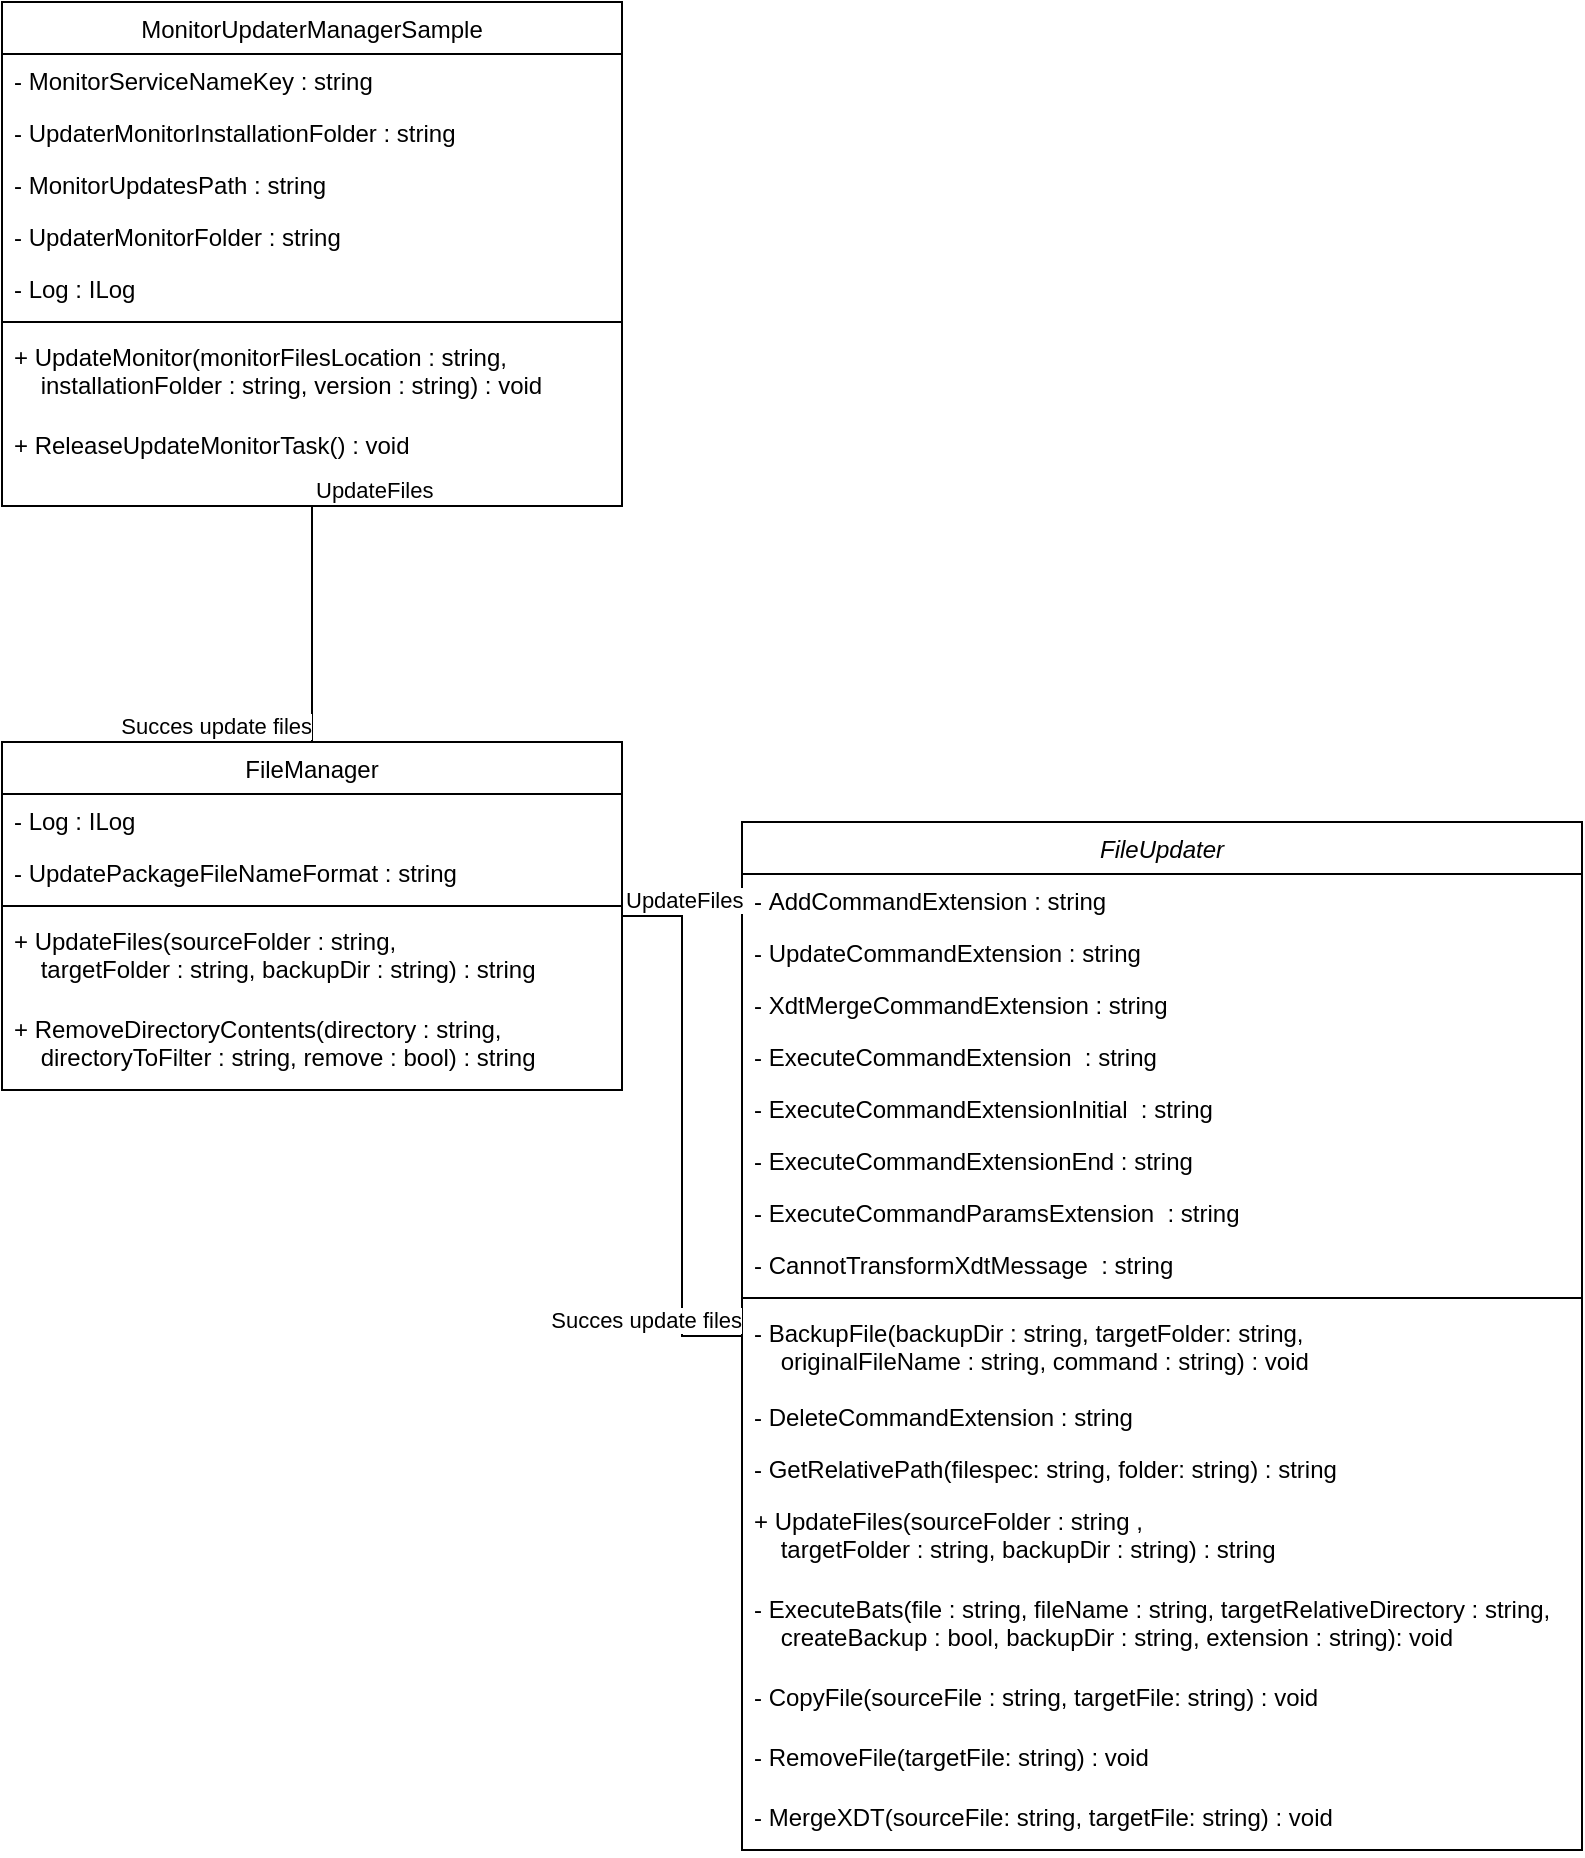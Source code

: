 <mxfile version="26.0.4">
  <diagram id="C5RBs43oDa-KdzZeNtuy" name="Page-1">
    <mxGraphModel dx="1912" dy="1040" grid="1" gridSize="10" guides="1" tooltips="1" connect="1" arrows="1" fold="1" page="1" pageScale="1" pageWidth="827" pageHeight="1169" math="0" shadow="0">
      <root>
        <mxCell id="WIyWlLk6GJQsqaUBKTNV-0" />
        <mxCell id="WIyWlLk6GJQsqaUBKTNV-1" parent="WIyWlLk6GJQsqaUBKTNV-0" />
        <mxCell id="zkfFHV4jXpPFQw0GAbJ--0" value="FileUpdater" style="swimlane;fontStyle=2;align=center;verticalAlign=top;childLayout=stackLayout;horizontal=1;startSize=26;horizontalStack=0;resizeParent=1;resizeLast=0;collapsible=1;marginBottom=0;rounded=0;shadow=0;strokeWidth=1;" parent="WIyWlLk6GJQsqaUBKTNV-1" vertex="1">
          <mxGeometry x="400" y="440" width="420" height="514" as="geometry">
            <mxRectangle x="220" y="120" width="160" height="26" as="alternateBounds" />
          </mxGeometry>
        </mxCell>
        <mxCell id="zkfFHV4jXpPFQw0GAbJ--2" value="- AddCommandExtension : string" style="text;align=left;verticalAlign=top;spacingLeft=4;spacingRight=4;overflow=hidden;rotatable=0;points=[[0,0.5],[1,0.5]];portConstraint=eastwest;rounded=0;shadow=0;html=0;" parent="zkfFHV4jXpPFQw0GAbJ--0" vertex="1">
          <mxGeometry y="26" width="420" height="26" as="geometry" />
        </mxCell>
        <mxCell id="bRIlZSDvOmx5g_9R_swV-4" value="- UpdateCommandExtension : string" style="text;align=left;verticalAlign=top;spacingLeft=4;spacingRight=4;overflow=hidden;rotatable=0;points=[[0,0.5],[1,0.5]];portConstraint=eastwest;rounded=0;shadow=0;html=0;" parent="zkfFHV4jXpPFQw0GAbJ--0" vertex="1">
          <mxGeometry y="52" width="420" height="26" as="geometry" />
        </mxCell>
        <mxCell id="bRIlZSDvOmx5g_9R_swV-5" value="- XdtMergeCommandExtension : string" style="text;align=left;verticalAlign=top;spacingLeft=4;spacingRight=4;overflow=hidden;rotatable=0;points=[[0,0.5],[1,0.5]];portConstraint=eastwest;rounded=0;shadow=0;html=0;" parent="zkfFHV4jXpPFQw0GAbJ--0" vertex="1">
          <mxGeometry y="78" width="420" height="26" as="geometry" />
        </mxCell>
        <mxCell id="bRIlZSDvOmx5g_9R_swV-6" value="- ExecuteCommandExtension  : string" style="text;align=left;verticalAlign=top;spacingLeft=4;spacingRight=4;overflow=hidden;rotatable=0;points=[[0,0.5],[1,0.5]];portConstraint=eastwest;rounded=0;shadow=0;html=0;" parent="zkfFHV4jXpPFQw0GAbJ--0" vertex="1">
          <mxGeometry y="104" width="420" height="26" as="geometry" />
        </mxCell>
        <mxCell id="bRIlZSDvOmx5g_9R_swV-7" value="- ExecuteCommandExtensionInitial  : string" style="text;align=left;verticalAlign=top;spacingLeft=4;spacingRight=4;overflow=hidden;rotatable=0;points=[[0,0.5],[1,0.5]];portConstraint=eastwest;rounded=0;shadow=0;html=0;" parent="zkfFHV4jXpPFQw0GAbJ--0" vertex="1">
          <mxGeometry y="130" width="420" height="26" as="geometry" />
        </mxCell>
        <mxCell id="bRIlZSDvOmx5g_9R_swV-8" value="- ExecuteCommandExtensionEnd : string" style="text;align=left;verticalAlign=top;spacingLeft=4;spacingRight=4;overflow=hidden;rotatable=0;points=[[0,0.5],[1,0.5]];portConstraint=eastwest;rounded=0;shadow=0;html=0;" parent="zkfFHV4jXpPFQw0GAbJ--0" vertex="1">
          <mxGeometry y="156" width="420" height="26" as="geometry" />
        </mxCell>
        <mxCell id="bRIlZSDvOmx5g_9R_swV-9" value="- ExecuteCommandParamsExtension  : string" style="text;align=left;verticalAlign=top;spacingLeft=4;spacingRight=4;overflow=hidden;rotatable=0;points=[[0,0.5],[1,0.5]];portConstraint=eastwest;rounded=0;shadow=0;html=0;" parent="zkfFHV4jXpPFQw0GAbJ--0" vertex="1">
          <mxGeometry y="182" width="420" height="26" as="geometry" />
        </mxCell>
        <mxCell id="zkfFHV4jXpPFQw0GAbJ--3" value="- CannotTransformXdtMessage  : string" style="text;align=left;verticalAlign=top;spacingLeft=4;spacingRight=4;overflow=hidden;rotatable=0;points=[[0,0.5],[1,0.5]];portConstraint=eastwest;rounded=0;shadow=0;html=0;" parent="zkfFHV4jXpPFQw0GAbJ--0" vertex="1">
          <mxGeometry y="208" width="420" height="26" as="geometry" />
        </mxCell>
        <mxCell id="zkfFHV4jXpPFQw0GAbJ--4" value="" style="line;html=1;strokeWidth=1;align=left;verticalAlign=middle;spacingTop=-1;spacingLeft=3;spacingRight=3;rotatable=0;labelPosition=right;points=[];portConstraint=eastwest;" parent="zkfFHV4jXpPFQw0GAbJ--0" vertex="1">
          <mxGeometry y="234" width="420" height="8" as="geometry" />
        </mxCell>
        <mxCell id="bRIlZSDvOmx5g_9R_swV-11" value="- BackupFile(backupDir : string, targetFolder: string, &#xa;    originalFileName : string, command : string) : void" style="text;align=left;verticalAlign=top;spacingLeft=4;spacingRight=4;overflow=hidden;rotatable=0;points=[[0,0.5],[1,0.5]];portConstraint=eastwest;" parent="zkfFHV4jXpPFQw0GAbJ--0" vertex="1">
          <mxGeometry y="242" width="420" height="42" as="geometry" />
        </mxCell>
        <mxCell id="zkfFHV4jXpPFQw0GAbJ--1" value="- DeleteCommandExtension : string" style="text;align=left;verticalAlign=top;spacingLeft=4;spacingRight=4;overflow=hidden;rotatable=0;points=[[0,0.5],[1,0.5]];portConstraint=eastwest;" parent="zkfFHV4jXpPFQw0GAbJ--0" vertex="1">
          <mxGeometry y="284" width="420" height="26" as="geometry" />
        </mxCell>
        <mxCell id="bRIlZSDvOmx5g_9R_swV-12" value="- GetRelativePath(filespec: string, folder: string) : string" style="text;align=left;verticalAlign=top;spacingLeft=4;spacingRight=4;overflow=hidden;rotatable=0;points=[[0,0.5],[1,0.5]];portConstraint=eastwest;" parent="zkfFHV4jXpPFQw0GAbJ--0" vertex="1">
          <mxGeometry y="310" width="420" height="26" as="geometry" />
        </mxCell>
        <mxCell id="bRIlZSDvOmx5g_9R_swV-13" value="+ UpdateFiles(sourceFolder : string , &#xa;    targetFolder : string, backupDir : string) : string" style="text;align=left;verticalAlign=top;spacingLeft=4;spacingRight=4;overflow=hidden;rotatable=0;points=[[0,0.5],[1,0.5]];portConstraint=eastwest;" parent="zkfFHV4jXpPFQw0GAbJ--0" vertex="1">
          <mxGeometry y="336" width="420" height="44" as="geometry" />
        </mxCell>
        <mxCell id="bRIlZSDvOmx5g_9R_swV-14" value="- ExecuteBats(file : string, fileName : string, targetRelativeDirectory : string, &#xa;    createBackup : bool, backupDir : string, extension : string): void" style="text;align=left;verticalAlign=top;spacingLeft=4;spacingRight=4;overflow=hidden;rotatable=0;points=[[0,0.5],[1,0.5]];portConstraint=eastwest;" parent="zkfFHV4jXpPFQw0GAbJ--0" vertex="1">
          <mxGeometry y="380" width="420" height="44" as="geometry" />
        </mxCell>
        <mxCell id="bRIlZSDvOmx5g_9R_swV-15" value="- CopyFile(sourceFile : string, targetFile: string) : void" style="text;align=left;verticalAlign=top;spacingLeft=4;spacingRight=4;overflow=hidden;rotatable=0;points=[[0,0.5],[1,0.5]];portConstraint=eastwest;" parent="zkfFHV4jXpPFQw0GAbJ--0" vertex="1">
          <mxGeometry y="424" width="420" height="30" as="geometry" />
        </mxCell>
        <mxCell id="bRIlZSDvOmx5g_9R_swV-16" value="- RemoveFile(targetFile: string) : void" style="text;align=left;verticalAlign=top;spacingLeft=4;spacingRight=4;overflow=hidden;rotatable=0;points=[[0,0.5],[1,0.5]];portConstraint=eastwest;" parent="zkfFHV4jXpPFQw0GAbJ--0" vertex="1">
          <mxGeometry y="454" width="420" height="30" as="geometry" />
        </mxCell>
        <mxCell id="zkfFHV4jXpPFQw0GAbJ--5" value="- MergeXDT(sourceFile: string, targetFile: string) : void" style="text;align=left;verticalAlign=top;spacingLeft=4;spacingRight=4;overflow=hidden;rotatable=0;points=[[0,0.5],[1,0.5]];portConstraint=eastwest;" parent="zkfFHV4jXpPFQw0GAbJ--0" vertex="1">
          <mxGeometry y="484" width="420" height="30" as="geometry" />
        </mxCell>
        <mxCell id="zkfFHV4jXpPFQw0GAbJ--6" value="FileManager" style="swimlane;fontStyle=0;align=center;verticalAlign=top;childLayout=stackLayout;horizontal=1;startSize=26;horizontalStack=0;resizeParent=1;resizeLast=0;collapsible=1;marginBottom=0;rounded=0;shadow=0;strokeWidth=1;" parent="WIyWlLk6GJQsqaUBKTNV-1" vertex="1">
          <mxGeometry x="30" y="400" width="310" height="174" as="geometry">
            <mxRectangle x="130" y="380" width="160" height="26" as="alternateBounds" />
          </mxGeometry>
        </mxCell>
        <mxCell id="zkfFHV4jXpPFQw0GAbJ--7" value="- Log : ILog" style="text;align=left;verticalAlign=top;spacingLeft=4;spacingRight=4;overflow=hidden;rotatable=0;points=[[0,0.5],[1,0.5]];portConstraint=eastwest;" parent="zkfFHV4jXpPFQw0GAbJ--6" vertex="1">
          <mxGeometry y="26" width="310" height="26" as="geometry" />
        </mxCell>
        <mxCell id="zkfFHV4jXpPFQw0GAbJ--8" value="- UpdatePackageFileNameFormat : string" style="text;align=left;verticalAlign=top;spacingLeft=4;spacingRight=4;overflow=hidden;rotatable=0;points=[[0,0.5],[1,0.5]];portConstraint=eastwest;rounded=0;shadow=0;html=0;" parent="zkfFHV4jXpPFQw0GAbJ--6" vertex="1">
          <mxGeometry y="52" width="310" height="26" as="geometry" />
        </mxCell>
        <mxCell id="zkfFHV4jXpPFQw0GAbJ--9" value="" style="line;html=1;strokeWidth=1;align=left;verticalAlign=middle;spacingTop=-1;spacingLeft=3;spacingRight=3;rotatable=0;labelPosition=right;points=[];portConstraint=eastwest;" parent="zkfFHV4jXpPFQw0GAbJ--6" vertex="1">
          <mxGeometry y="78" width="310" height="8" as="geometry" />
        </mxCell>
        <mxCell id="bRIlZSDvOmx5g_9R_swV-17" value="+ UpdateFiles(sourceFolder : string, &#xa;    targetFolder : string, backupDir : string) : string" style="text;align=left;verticalAlign=top;spacingLeft=4;spacingRight=4;overflow=hidden;rotatable=0;points=[[0,0.5],[1,0.5]];portConstraint=eastwest;" parent="zkfFHV4jXpPFQw0GAbJ--6" vertex="1">
          <mxGeometry y="86" width="310" height="44" as="geometry" />
        </mxCell>
        <mxCell id="zkfFHV4jXpPFQw0GAbJ--11" value="+ RemoveDirectoryContents(directory : string, &#xa;    directoryToFilter : string, remove : bool) : string" style="text;align=left;verticalAlign=top;spacingLeft=4;spacingRight=4;overflow=hidden;rotatable=0;points=[[0,0.5],[1,0.5]];portConstraint=eastwest;" parent="zkfFHV4jXpPFQw0GAbJ--6" vertex="1">
          <mxGeometry y="130" width="310" height="44" as="geometry" />
        </mxCell>
        <mxCell id="bRIlZSDvOmx5g_9R_swV-18" value="MonitorUpdaterManagerSample" style="swimlane;fontStyle=0;align=center;verticalAlign=top;childLayout=stackLayout;horizontal=1;startSize=26;horizontalStack=0;resizeParent=1;resizeLast=0;collapsible=1;marginBottom=0;rounded=0;shadow=0;strokeWidth=1;" parent="WIyWlLk6GJQsqaUBKTNV-1" vertex="1">
          <mxGeometry x="30" y="30" width="310" height="252" as="geometry">
            <mxRectangle x="130" y="380" width="160" height="26" as="alternateBounds" />
          </mxGeometry>
        </mxCell>
        <mxCell id="bRIlZSDvOmx5g_9R_swV-19" value="- MonitorServiceNameKey : string" style="text;align=left;verticalAlign=top;spacingLeft=4;spacingRight=4;overflow=hidden;rotatable=0;points=[[0,0.5],[1,0.5]];portConstraint=eastwest;" parent="bRIlZSDvOmx5g_9R_swV-18" vertex="1">
          <mxGeometry y="26" width="310" height="26" as="geometry" />
        </mxCell>
        <mxCell id="bRIlZSDvOmx5g_9R_swV-24" value="- UpdaterMonitorInstallationFolder : string" style="text;align=left;verticalAlign=top;spacingLeft=4;spacingRight=4;overflow=hidden;rotatable=0;points=[[0,0.5],[1,0.5]];portConstraint=eastwest;rounded=0;shadow=0;html=0;" parent="bRIlZSDvOmx5g_9R_swV-18" vertex="1">
          <mxGeometry y="52" width="310" height="26" as="geometry" />
        </mxCell>
        <mxCell id="bRIlZSDvOmx5g_9R_swV-25" value="- MonitorUpdatesPath : string" style="text;align=left;verticalAlign=top;spacingLeft=4;spacingRight=4;overflow=hidden;rotatable=0;points=[[0,0.5],[1,0.5]];portConstraint=eastwest;rounded=0;shadow=0;html=0;" parent="bRIlZSDvOmx5g_9R_swV-18" vertex="1">
          <mxGeometry y="78" width="310" height="26" as="geometry" />
        </mxCell>
        <mxCell id="bRIlZSDvOmx5g_9R_swV-26" value="- UpdaterMonitorFolder : string" style="text;align=left;verticalAlign=top;spacingLeft=4;spacingRight=4;overflow=hidden;rotatable=0;points=[[0,0.5],[1,0.5]];portConstraint=eastwest;rounded=0;shadow=0;html=0;" parent="bRIlZSDvOmx5g_9R_swV-18" vertex="1">
          <mxGeometry y="104" width="310" height="26" as="geometry" />
        </mxCell>
        <mxCell id="bRIlZSDvOmx5g_9R_swV-20" value="- Log : ILog" style="text;align=left;verticalAlign=top;spacingLeft=4;spacingRight=4;overflow=hidden;rotatable=0;points=[[0,0.5],[1,0.5]];portConstraint=eastwest;rounded=0;shadow=0;html=0;" parent="bRIlZSDvOmx5g_9R_swV-18" vertex="1">
          <mxGeometry y="130" width="310" height="26" as="geometry" />
        </mxCell>
        <mxCell id="bRIlZSDvOmx5g_9R_swV-21" value="" style="line;html=1;strokeWidth=1;align=left;verticalAlign=middle;spacingTop=-1;spacingLeft=3;spacingRight=3;rotatable=0;labelPosition=right;points=[];portConstraint=eastwest;" parent="bRIlZSDvOmx5g_9R_swV-18" vertex="1">
          <mxGeometry y="156" width="310" height="8" as="geometry" />
        </mxCell>
        <mxCell id="bRIlZSDvOmx5g_9R_swV-22" value="+ UpdateMonitor(monitorFilesLocation : string, &#xa;    installationFolder : string, version : string) : void" style="text;align=left;verticalAlign=top;spacingLeft=4;spacingRight=4;overflow=hidden;rotatable=0;points=[[0,0.5],[1,0.5]];portConstraint=eastwest;" parent="bRIlZSDvOmx5g_9R_swV-18" vertex="1">
          <mxGeometry y="164" width="310" height="44" as="geometry" />
        </mxCell>
        <mxCell id="bRIlZSDvOmx5g_9R_swV-23" value="+ ReleaseUpdateMonitorTask() : void" style="text;align=left;verticalAlign=top;spacingLeft=4;spacingRight=4;overflow=hidden;rotatable=0;points=[[0,0.5],[1,0.5]];portConstraint=eastwest;" parent="bRIlZSDvOmx5g_9R_swV-18" vertex="1">
          <mxGeometry y="208" width="310" height="44" as="geometry" />
        </mxCell>
        <mxCell id="xIEA64tIVJeFSdHV2c4M-3" value="" style="endArrow=none;html=1;edgeStyle=orthogonalEdgeStyle;rounded=0;" edge="1" parent="WIyWlLk6GJQsqaUBKTNV-1" source="zkfFHV4jXpPFQw0GAbJ--6" target="zkfFHV4jXpPFQw0GAbJ--0">
          <mxGeometry relative="1" as="geometry">
            <mxPoint x="330" y="700" as="sourcePoint" />
            <mxPoint x="490" y="700" as="targetPoint" />
          </mxGeometry>
        </mxCell>
        <mxCell id="xIEA64tIVJeFSdHV2c4M-4" value="UpdateFiles" style="edgeLabel;resizable=0;html=1;align=left;verticalAlign=bottom;" connectable="0" vertex="1" parent="xIEA64tIVJeFSdHV2c4M-3">
          <mxGeometry x="-1" relative="1" as="geometry" />
        </mxCell>
        <mxCell id="xIEA64tIVJeFSdHV2c4M-5" value="Succes update files" style="edgeLabel;resizable=0;html=1;align=right;verticalAlign=bottom;" connectable="0" vertex="1" parent="xIEA64tIVJeFSdHV2c4M-3">
          <mxGeometry x="1" relative="1" as="geometry" />
        </mxCell>
        <mxCell id="xIEA64tIVJeFSdHV2c4M-6" value="" style="endArrow=none;html=1;edgeStyle=orthogonalEdgeStyle;rounded=0;" edge="1" parent="WIyWlLk6GJQsqaUBKTNV-1" source="bRIlZSDvOmx5g_9R_swV-18" target="zkfFHV4jXpPFQw0GAbJ--6">
          <mxGeometry relative="1" as="geometry">
            <mxPoint x="330" y="200" as="sourcePoint" />
            <mxPoint x="490" y="200" as="targetPoint" />
          </mxGeometry>
        </mxCell>
        <mxCell id="xIEA64tIVJeFSdHV2c4M-7" value="UpdateFiles" style="edgeLabel;resizable=0;html=1;align=left;verticalAlign=bottom;" connectable="0" vertex="1" parent="xIEA64tIVJeFSdHV2c4M-6">
          <mxGeometry x="-1" relative="1" as="geometry" />
        </mxCell>
        <mxCell id="xIEA64tIVJeFSdHV2c4M-8" value="Succes update files" style="edgeLabel;resizable=0;html=1;align=right;verticalAlign=bottom;" connectable="0" vertex="1" parent="xIEA64tIVJeFSdHV2c4M-6">
          <mxGeometry x="1" relative="1" as="geometry" />
        </mxCell>
      </root>
    </mxGraphModel>
  </diagram>
</mxfile>
